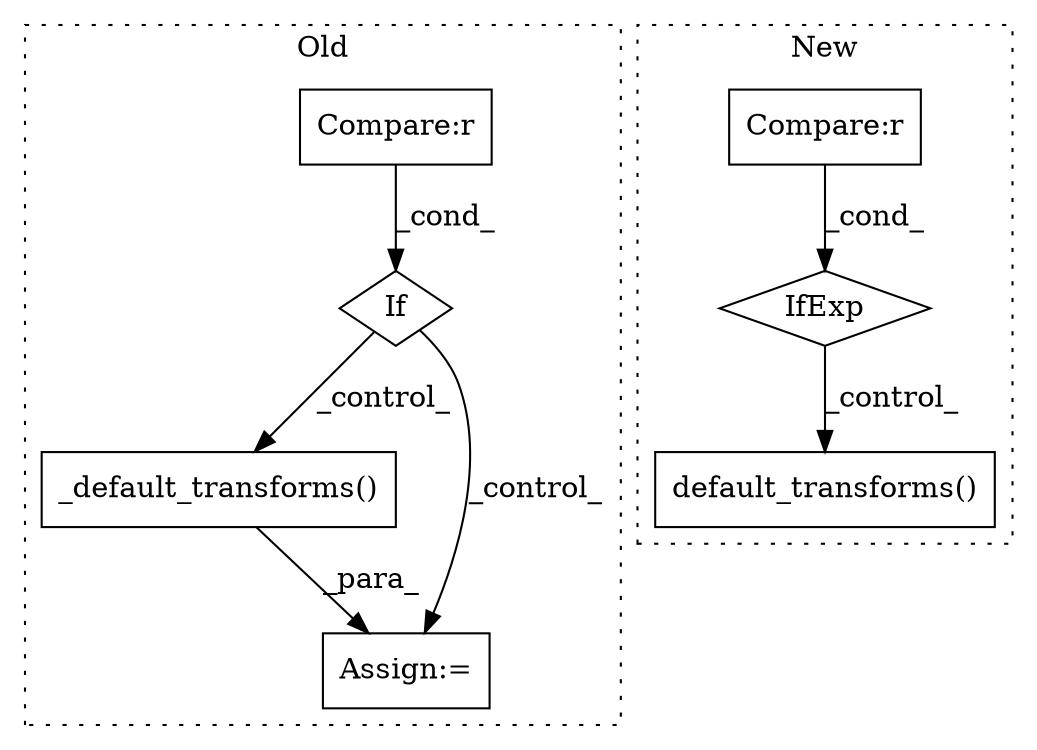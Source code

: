 digraph G {
subgraph cluster0 {
1 [label="_default_transforms()" a="75" s="3597" l="26" shape="box"];
5 [label="Assign:=" a="68" s="3594" l="3" shape="box"];
6 [label="If" a="96" s="3549" l="3" shape="diamond"];
7 [label="Compare:r" a="40" s="3552" l="18" shape="box"];
label = "Old";
style="dotted";
}
subgraph cluster1 {
2 [label="IfExp" a="51" s="3528,3561" l="4,6" shape="diamond"];
3 [label="Compare:r" a="40" s="3532" l="29" shape="box"];
4 [label="default_transforms()" a="75" s="3503" l="25" shape="box"];
label = "New";
style="dotted";
}
1 -> 5 [label="_para_"];
2 -> 4 [label="_control_"];
3 -> 2 [label="_cond_"];
6 -> 1 [label="_control_"];
6 -> 5 [label="_control_"];
7 -> 6 [label="_cond_"];
}